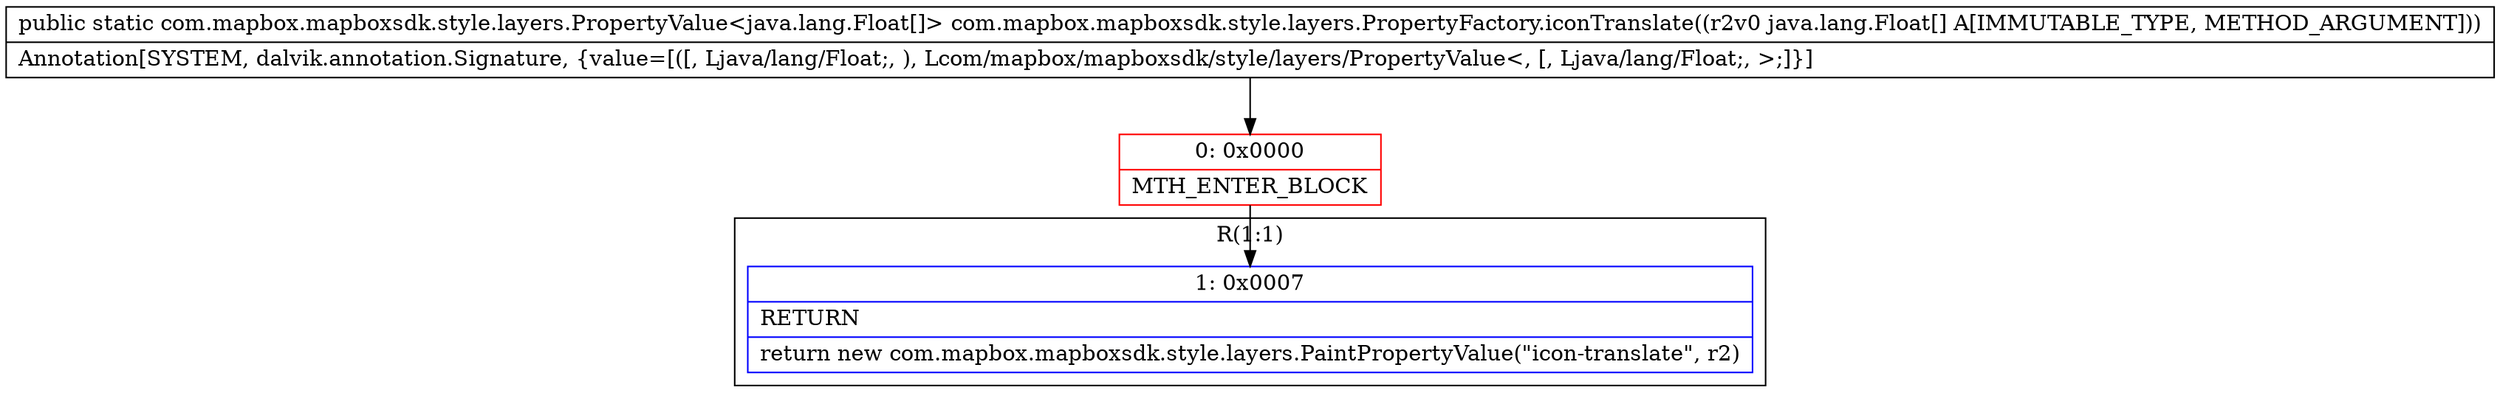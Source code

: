 digraph "CFG forcom.mapbox.mapboxsdk.style.layers.PropertyFactory.iconTranslate([Ljava\/lang\/Float;)Lcom\/mapbox\/mapboxsdk\/style\/layers\/PropertyValue;" {
subgraph cluster_Region_1431413323 {
label = "R(1:1)";
node [shape=record,color=blue];
Node_1 [shape=record,label="{1\:\ 0x0007|RETURN\l|return new com.mapbox.mapboxsdk.style.layers.PaintPropertyValue(\"icon\-translate\", r2)\l}"];
}
Node_0 [shape=record,color=red,label="{0\:\ 0x0000|MTH_ENTER_BLOCK\l}"];
MethodNode[shape=record,label="{public static com.mapbox.mapboxsdk.style.layers.PropertyValue\<java.lang.Float[]\> com.mapbox.mapboxsdk.style.layers.PropertyFactory.iconTranslate((r2v0 java.lang.Float[] A[IMMUTABLE_TYPE, METHOD_ARGUMENT]))  | Annotation[SYSTEM, dalvik.annotation.Signature, \{value=[([, Ljava\/lang\/Float;, ), Lcom\/mapbox\/mapboxsdk\/style\/layers\/PropertyValue\<, [, Ljava\/lang\/Float;, \>;]\}]\l}"];
MethodNode -> Node_0;
Node_0 -> Node_1;
}

